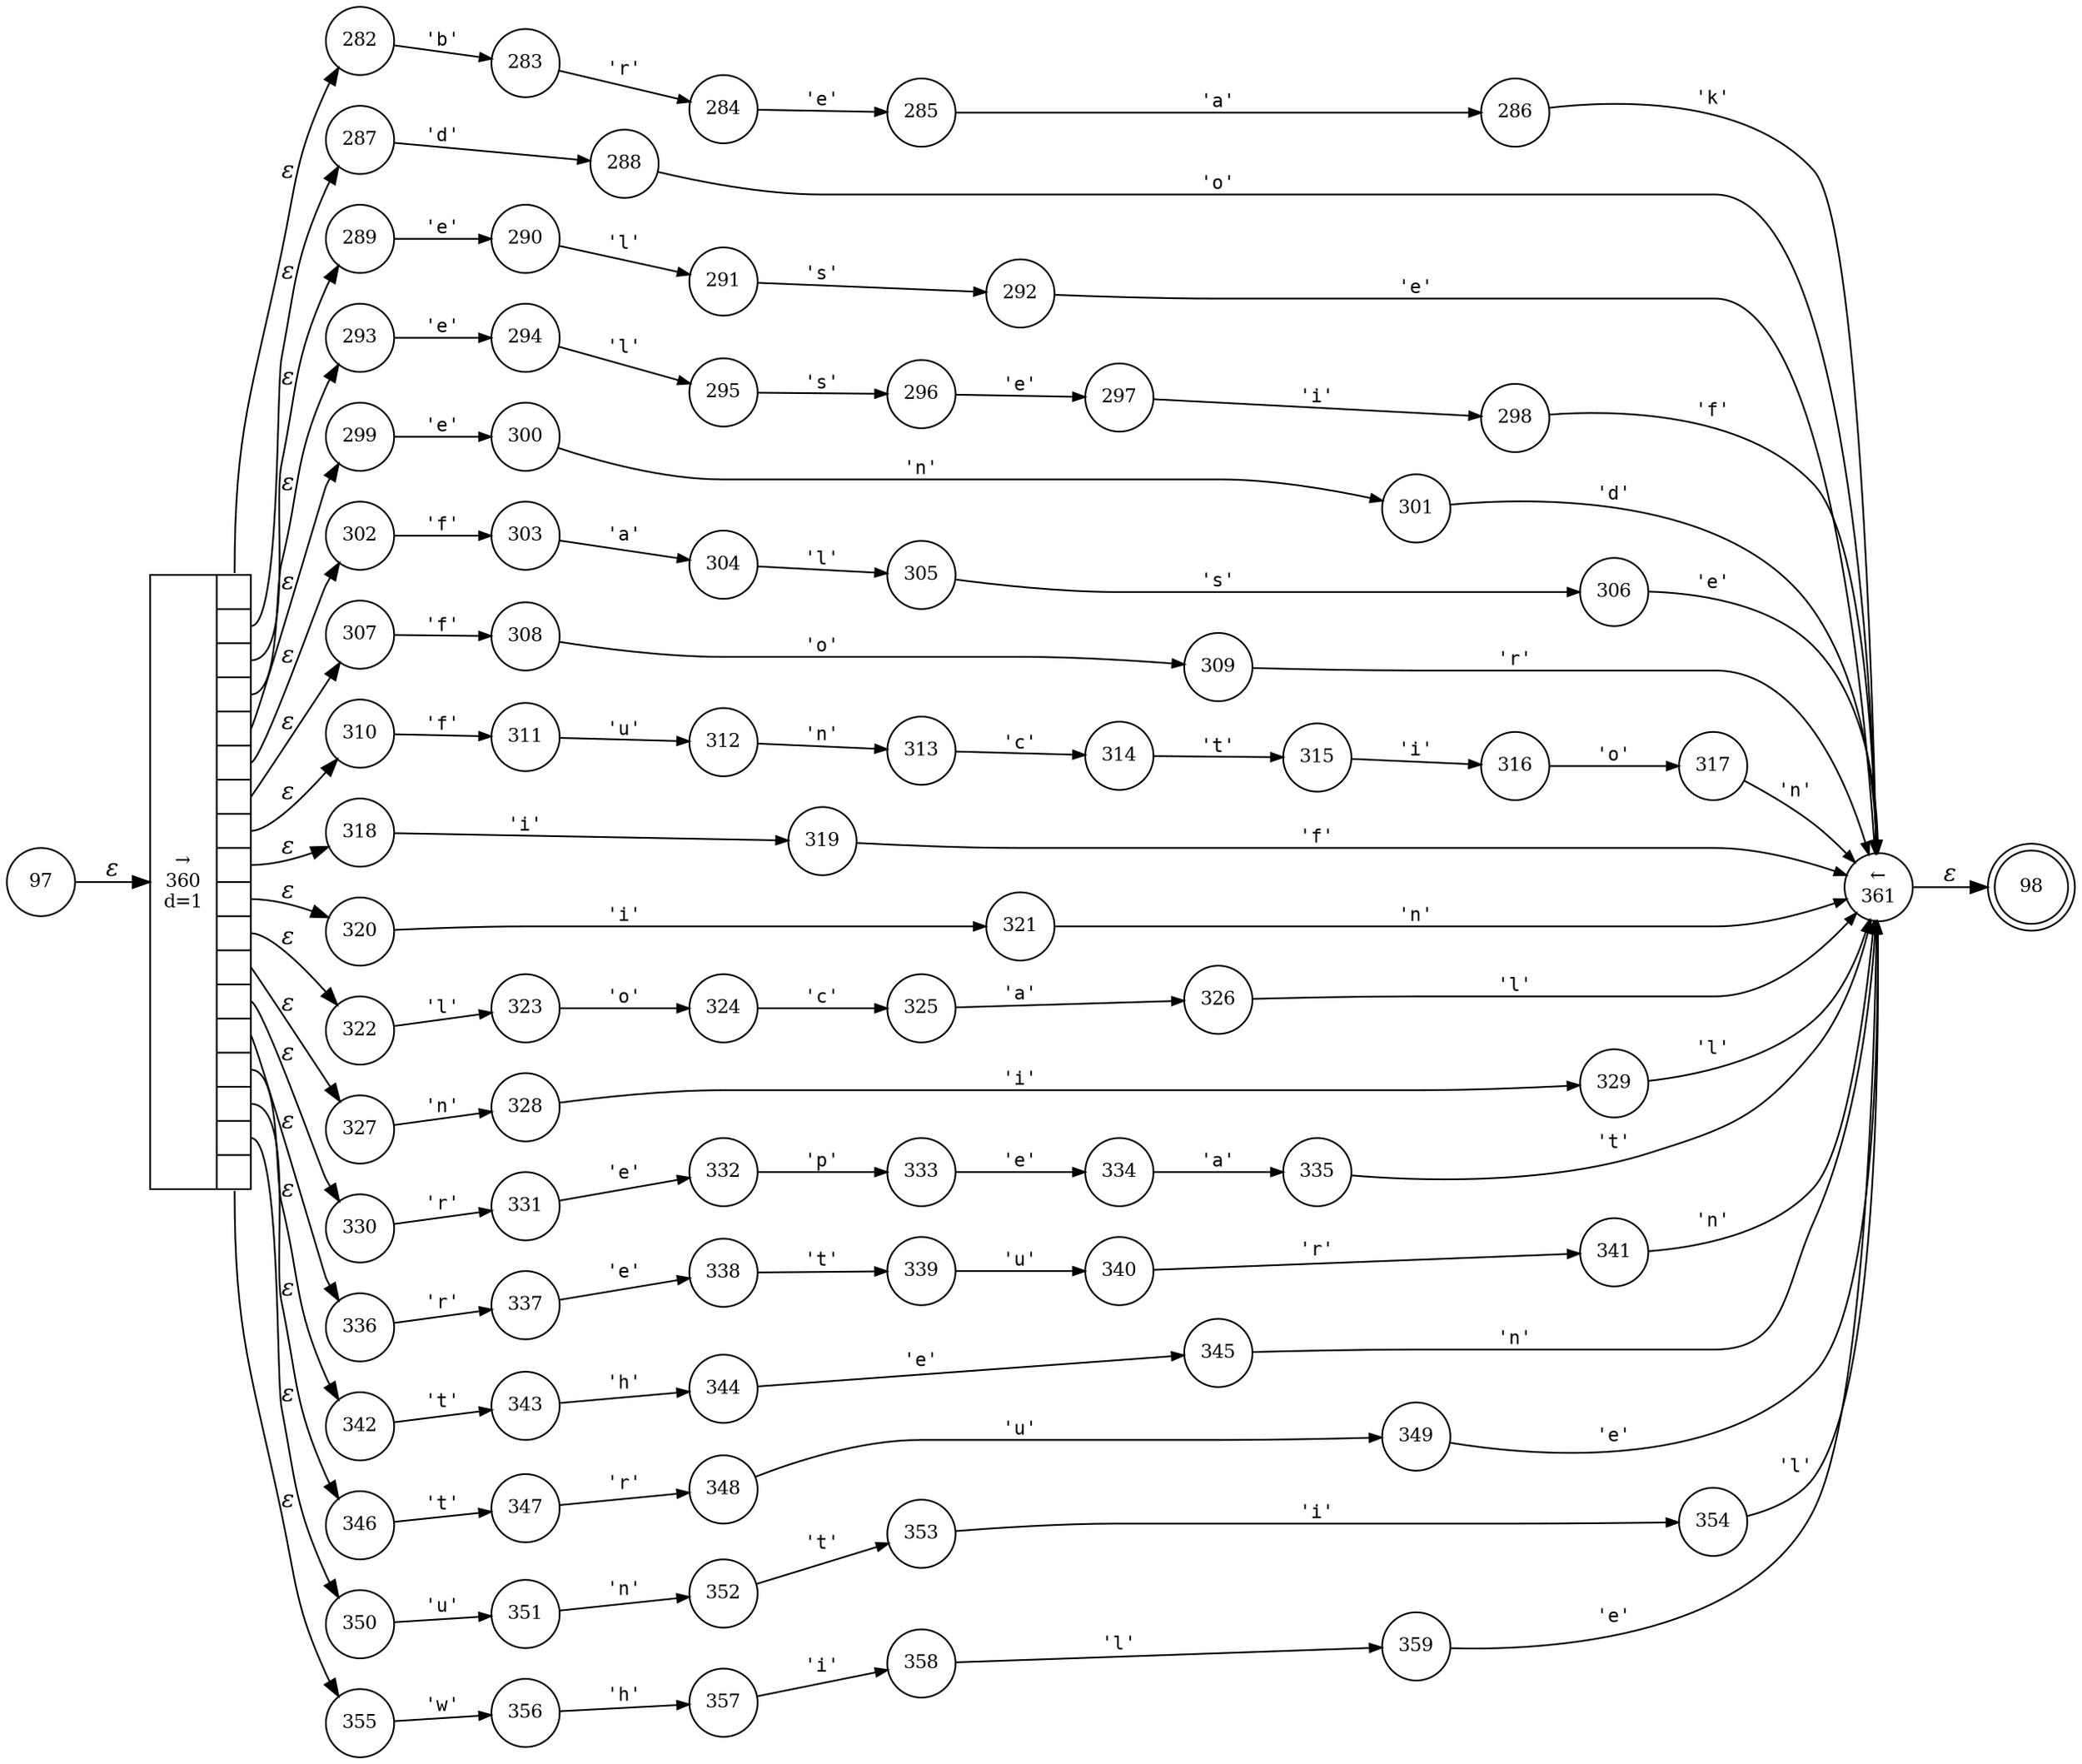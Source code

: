 digraph ATN {
rankdir=LR;
s98[fontsize=11, label="98", shape=doublecircle, fixedsize=true, width=.6];
s283[fontsize=11,label="283", shape=circle, fixedsize=true, width=.55, peripheries=1];
s282[fontsize=11,label="282", shape=circle, fixedsize=true, width=.55, peripheries=1];
s287[fontsize=11,label="287", shape=circle, fixedsize=true, width=.55, peripheries=1];
s286[fontsize=11,label="286", shape=circle, fixedsize=true, width=.55, peripheries=1];
s285[fontsize=11,label="285", shape=circle, fixedsize=true, width=.55, peripheries=1];
s284[fontsize=11,label="284", shape=circle, fixedsize=true, width=.55, peripheries=1];
s305[fontsize=11,label="305", shape=circle, fixedsize=true, width=.55, peripheries=1];
s304[fontsize=11,label="304", shape=circle, fixedsize=true, width=.55, peripheries=1];
s307[fontsize=11,label="307", shape=circle, fixedsize=true, width=.55, peripheries=1];
s306[fontsize=11,label="306", shape=circle, fixedsize=true, width=.55, peripheries=1];
s309[fontsize=11,label="309", shape=circle, fixedsize=true, width=.55, peripheries=1];
s308[fontsize=11,label="308", shape=circle, fixedsize=true, width=.55, peripheries=1];
s311[fontsize=11,label="311", shape=circle, fixedsize=true, width=.55, peripheries=1];
s310[fontsize=11,label="310", shape=circle, fixedsize=true, width=.55, peripheries=1];
s313[fontsize=11,label="313", shape=circle, fixedsize=true, width=.55, peripheries=1];
s312[fontsize=11,label="312", shape=circle, fixedsize=true, width=.55, peripheries=1];
s315[fontsize=11,label="315", shape=circle, fixedsize=true, width=.55, peripheries=1];
s314[fontsize=11,label="314", shape=circle, fixedsize=true, width=.55, peripheries=1];
s317[fontsize=11,label="317", shape=circle, fixedsize=true, width=.55, peripheries=1];
s316[fontsize=11,label="316", shape=circle, fixedsize=true, width=.55, peripheries=1];
s319[fontsize=11,label="319", shape=circle, fixedsize=true, width=.55, peripheries=1];
s318[fontsize=11,label="318", shape=circle, fixedsize=true, width=.55, peripheries=1];
s288[fontsize=11,label="288", shape=circle, fixedsize=true, width=.55, peripheries=1];
s289[fontsize=11,label="289", shape=circle, fixedsize=true, width=.55, peripheries=1];
s290[fontsize=11,label="290", shape=circle, fixedsize=true, width=.55, peripheries=1];
s291[fontsize=11,label="291", shape=circle, fixedsize=true, width=.55, peripheries=1];
s292[fontsize=11,label="292", shape=circle, fixedsize=true, width=.55, peripheries=1];
s293[fontsize=11,label="293", shape=circle, fixedsize=true, width=.55, peripheries=1];
s294[fontsize=11,label="294", shape=circle, fixedsize=true, width=.55, peripheries=1];
s295[fontsize=11,label="295", shape=circle, fixedsize=true, width=.55, peripheries=1];
s296[fontsize=11,label="296", shape=circle, fixedsize=true, width=.55, peripheries=1];
s297[fontsize=11,label="297", shape=circle, fixedsize=true, width=.55, peripheries=1];
s298[fontsize=11,label="298", shape=circle, fixedsize=true, width=.55, peripheries=1];
s299[fontsize=11,label="299", shape=circle, fixedsize=true, width=.55, peripheries=1];
s300[fontsize=11,label="300", shape=circle, fixedsize=true, width=.55, peripheries=1];
s301[fontsize=11,label="301", shape=circle, fixedsize=true, width=.55, peripheries=1];
s302[fontsize=11,label="302", shape=circle, fixedsize=true, width=.55, peripheries=1];
s303[fontsize=11,label="303", shape=circle, fixedsize=true, width=.55, peripheries=1];
s343[fontsize=11,label="343", shape=circle, fixedsize=true, width=.55, peripheries=1];
s342[fontsize=11,label="342", shape=circle, fixedsize=true, width=.55, peripheries=1];
s341[fontsize=11,label="341", shape=circle, fixedsize=true, width=.55, peripheries=1];
s340[fontsize=11,label="340", shape=circle, fixedsize=true, width=.55, peripheries=1];
s339[fontsize=11,label="339", shape=circle, fixedsize=true, width=.55, peripheries=1];
s338[fontsize=11,label="338", shape=circle, fixedsize=true, width=.55, peripheries=1];
s337[fontsize=11,label="337", shape=circle, fixedsize=true, width=.55, peripheries=1];
s336[fontsize=11,label="336", shape=circle, fixedsize=true, width=.55, peripheries=1];
s351[fontsize=11,label="351", shape=circle, fixedsize=true, width=.55, peripheries=1];
s350[fontsize=11,label="350", shape=circle, fixedsize=true, width=.55, peripheries=1];
s349[fontsize=11,label="349", shape=circle, fixedsize=true, width=.55, peripheries=1];
s348[fontsize=11,label="348", shape=circle, fixedsize=true, width=.55, peripheries=1];
s347[fontsize=11,label="347", shape=circle, fixedsize=true, width=.55, peripheries=1];
s346[fontsize=11,label="346", shape=circle, fixedsize=true, width=.55, peripheries=1];
s345[fontsize=11,label="345", shape=circle, fixedsize=true, width=.55, peripheries=1];
s344[fontsize=11,label="344", shape=circle, fixedsize=true, width=.55, peripheries=1];
s326[fontsize=11,label="326", shape=circle, fixedsize=true, width=.55, peripheries=1];
s327[fontsize=11,label="327", shape=circle, fixedsize=true, width=.55, peripheries=1];
s324[fontsize=11,label="324", shape=circle, fixedsize=true, width=.55, peripheries=1];
s325[fontsize=11,label="325", shape=circle, fixedsize=true, width=.55, peripheries=1];
s322[fontsize=11,label="322", shape=circle, fixedsize=true, width=.55, peripheries=1];
s323[fontsize=11,label="323", shape=circle, fixedsize=true, width=.55, peripheries=1];
s320[fontsize=11,label="320", shape=circle, fixedsize=true, width=.55, peripheries=1];
s321[fontsize=11,label="321", shape=circle, fixedsize=true, width=.55, peripheries=1];
s334[fontsize=11,label="334", shape=circle, fixedsize=true, width=.55, peripheries=1];
s335[fontsize=11,label="335", shape=circle, fixedsize=true, width=.55, peripheries=1];
s332[fontsize=11,label="332", shape=circle, fixedsize=true, width=.55, peripheries=1];
s333[fontsize=11,label="333", shape=circle, fixedsize=true, width=.55, peripheries=1];
s330[fontsize=11,label="330", shape=circle, fixedsize=true, width=.55, peripheries=1];
s331[fontsize=11,label="331", shape=circle, fixedsize=true, width=.55, peripheries=1];
s328[fontsize=11,label="328", shape=circle, fixedsize=true, width=.55, peripheries=1];
s329[fontsize=11,label="329", shape=circle, fixedsize=true, width=.55, peripheries=1];
s97[fontsize=11,label="97", shape=circle, fixedsize=true, width=.55, peripheries=1];
s356[fontsize=11,label="356", shape=circle, fixedsize=true, width=.55, peripheries=1];
s357[fontsize=11,label="357", shape=circle, fixedsize=true, width=.55, peripheries=1];
s358[fontsize=11,label="358", shape=circle, fixedsize=true, width=.55, peripheries=1];
s359[fontsize=11,label="359", shape=circle, fixedsize=true, width=.55, peripheries=1];
s352[fontsize=11,label="352", shape=circle, fixedsize=true, width=.55, peripheries=1];
s353[fontsize=11,label="353", shape=circle, fixedsize=true, width=.55, peripheries=1];
s354[fontsize=11,label="354", shape=circle, fixedsize=true, width=.55, peripheries=1];
s355[fontsize=11,label="355", shape=circle, fixedsize=true, width=.55, peripheries=1];
s360[fontsize=11,label="{&rarr;\n360\nd=1|{<p0>|<p1>|<p2>|<p3>|<p4>|<p5>|<p6>|<p7>|<p8>|<p9>|<p10>|<p11>|<p12>|<p13>|<p14>|<p15>|<p16>|<p17>}}", shape=record, fixedsize=false, peripheries=1];
s361[fontsize=11,label="&larr;\n361", shape=circle, fixedsize=true, width=.55, peripheries=1];
s97 -> s360 [fontname="Times-Italic", label="&epsilon;"];
s360:p0 -> s282 [fontname="Times-Italic", label="&epsilon;"];
s360:p1 -> s287 [fontname="Times-Italic", label="&epsilon;"];
s360:p2 -> s289 [fontname="Times-Italic", label="&epsilon;"];
s360:p3 -> s293 [fontname="Times-Italic", label="&epsilon;"];
s360:p4 -> s299 [fontname="Times-Italic", label="&epsilon;"];
s360:p5 -> s302 [fontname="Times-Italic", label="&epsilon;"];
s360:p6 -> s307 [fontname="Times-Italic", label="&epsilon;"];
s360:p7 -> s310 [fontname="Times-Italic", label="&epsilon;"];
s360:p8 -> s318 [fontname="Times-Italic", label="&epsilon;"];
s360:p9 -> s320 [fontname="Times-Italic", label="&epsilon;"];
s360:p10 -> s322 [fontname="Times-Italic", label="&epsilon;"];
s360:p11 -> s327 [fontname="Times-Italic", label="&epsilon;"];
s360:p12 -> s330 [fontname="Times-Italic", label="&epsilon;"];
s360:p13 -> s336 [fontname="Times-Italic", label="&epsilon;"];
s360:p14 -> s342 [fontname="Times-Italic", label="&epsilon;"];
s360:p15 -> s346 [fontname="Times-Italic", label="&epsilon;"];
s360:p16 -> s350 [fontname="Times-Italic", label="&epsilon;"];
s360:p17 -> s355 [fontname="Times-Italic", label="&epsilon;"];
s282 -> s283 [fontsize=11, fontname="Courier", arrowsize=.7, label = "'b'", arrowhead = normal];
s287 -> s288 [fontsize=11, fontname="Courier", arrowsize=.7, label = "'d'", arrowhead = normal];
s289 -> s290 [fontsize=11, fontname="Courier", arrowsize=.7, label = "'e'", arrowhead = normal];
s293 -> s294 [fontsize=11, fontname="Courier", arrowsize=.7, label = "'e'", arrowhead = normal];
s299 -> s300 [fontsize=11, fontname="Courier", arrowsize=.7, label = "'e'", arrowhead = normal];
s302 -> s303 [fontsize=11, fontname="Courier", arrowsize=.7, label = "'f'", arrowhead = normal];
s307 -> s308 [fontsize=11, fontname="Courier", arrowsize=.7, label = "'f'", arrowhead = normal];
s310 -> s311 [fontsize=11, fontname="Courier", arrowsize=.7, label = "'f'", arrowhead = normal];
s318 -> s319 [fontsize=11, fontname="Courier", arrowsize=.7, label = "'i'", arrowhead = normal];
s320 -> s321 [fontsize=11, fontname="Courier", arrowsize=.7, label = "'i'", arrowhead = normal];
s322 -> s323 [fontsize=11, fontname="Courier", arrowsize=.7, label = "'l'", arrowhead = normal];
s327 -> s328 [fontsize=11, fontname="Courier", arrowsize=.7, label = "'n'", arrowhead = normal];
s330 -> s331 [fontsize=11, fontname="Courier", arrowsize=.7, label = "'r'", arrowhead = normal];
s336 -> s337 [fontsize=11, fontname="Courier", arrowsize=.7, label = "'r'", arrowhead = normal];
s342 -> s343 [fontsize=11, fontname="Courier", arrowsize=.7, label = "'t'", arrowhead = normal];
s346 -> s347 [fontsize=11, fontname="Courier", arrowsize=.7, label = "'t'", arrowhead = normal];
s350 -> s351 [fontsize=11, fontname="Courier", arrowsize=.7, label = "'u'", arrowhead = normal];
s355 -> s356 [fontsize=11, fontname="Courier", arrowsize=.7, label = "'w'", arrowhead = normal];
s283 -> s284 [fontsize=11, fontname="Courier", arrowsize=.7, label = "'r'", arrowhead = normal];
s288 -> s361 [fontsize=11, fontname="Courier", arrowsize=.7, label = "'o'", arrowhead = normal];
s290 -> s291 [fontsize=11, fontname="Courier", arrowsize=.7, label = "'l'", arrowhead = normal];
s294 -> s295 [fontsize=11, fontname="Courier", arrowsize=.7, label = "'l'", arrowhead = normal];
s300 -> s301 [fontsize=11, fontname="Courier", arrowsize=.7, label = "'n'", arrowhead = normal];
s303 -> s304 [fontsize=11, fontname="Courier", arrowsize=.7, label = "'a'", arrowhead = normal];
s308 -> s309 [fontsize=11, fontname="Courier", arrowsize=.7, label = "'o'", arrowhead = normal];
s311 -> s312 [fontsize=11, fontname="Courier", arrowsize=.7, label = "'u'", arrowhead = normal];
s319 -> s361 [fontsize=11, fontname="Courier", arrowsize=.7, label = "'f'", arrowhead = normal];
s321 -> s361 [fontsize=11, fontname="Courier", arrowsize=.7, label = "'n'", arrowhead = normal];
s323 -> s324 [fontsize=11, fontname="Courier", arrowsize=.7, label = "'o'", arrowhead = normal];
s328 -> s329 [fontsize=11, fontname="Courier", arrowsize=.7, label = "'i'", arrowhead = normal];
s331 -> s332 [fontsize=11, fontname="Courier", arrowsize=.7, label = "'e'", arrowhead = normal];
s337 -> s338 [fontsize=11, fontname="Courier", arrowsize=.7, label = "'e'", arrowhead = normal];
s343 -> s344 [fontsize=11, fontname="Courier", arrowsize=.7, label = "'h'", arrowhead = normal];
s347 -> s348 [fontsize=11, fontname="Courier", arrowsize=.7, label = "'r'", arrowhead = normal];
s351 -> s352 [fontsize=11, fontname="Courier", arrowsize=.7, label = "'n'", arrowhead = normal];
s356 -> s357 [fontsize=11, fontname="Courier", arrowsize=.7, label = "'h'", arrowhead = normal];
s284 -> s285 [fontsize=11, fontname="Courier", arrowsize=.7, label = "'e'", arrowhead = normal];
s361 -> s98 [fontname="Times-Italic", label="&epsilon;"];
s291 -> s292 [fontsize=11, fontname="Courier", arrowsize=.7, label = "'s'", arrowhead = normal];
s295 -> s296 [fontsize=11, fontname="Courier", arrowsize=.7, label = "'s'", arrowhead = normal];
s301 -> s361 [fontsize=11, fontname="Courier", arrowsize=.7, label = "'d'", arrowhead = normal];
s304 -> s305 [fontsize=11, fontname="Courier", arrowsize=.7, label = "'l'", arrowhead = normal];
s309 -> s361 [fontsize=11, fontname="Courier", arrowsize=.7, label = "'r'", arrowhead = normal];
s312 -> s313 [fontsize=11, fontname="Courier", arrowsize=.7, label = "'n'", arrowhead = normal];
s324 -> s325 [fontsize=11, fontname="Courier", arrowsize=.7, label = "'c'", arrowhead = normal];
s329 -> s361 [fontsize=11, fontname="Courier", arrowsize=.7, label = "'l'", arrowhead = normal];
s332 -> s333 [fontsize=11, fontname="Courier", arrowsize=.7, label = "'p'", arrowhead = normal];
s338 -> s339 [fontsize=11, fontname="Courier", arrowsize=.7, label = "'t'", arrowhead = normal];
s344 -> s345 [fontsize=11, fontname="Courier", arrowsize=.7, label = "'e'", arrowhead = normal];
s348 -> s349 [fontsize=11, fontname="Courier", arrowsize=.7, label = "'u'", arrowhead = normal];
s352 -> s353 [fontsize=11, fontname="Courier", arrowsize=.7, label = "'t'", arrowhead = normal];
s357 -> s358 [fontsize=11, fontname="Courier", arrowsize=.7, label = "'i'", arrowhead = normal];
s285 -> s286 [fontsize=11, fontname="Courier", arrowsize=.7, label = "'a'", arrowhead = normal];
s292 -> s361 [fontsize=11, fontname="Courier", arrowsize=.7, label = "'e'", arrowhead = normal];
s296 -> s297 [fontsize=11, fontname="Courier", arrowsize=.7, label = "'e'", arrowhead = normal];
s305 -> s306 [fontsize=11, fontname="Courier", arrowsize=.7, label = "'s'", arrowhead = normal];
s313 -> s314 [fontsize=11, fontname="Courier", arrowsize=.7, label = "'c'", arrowhead = normal];
s325 -> s326 [fontsize=11, fontname="Courier", arrowsize=.7, label = "'a'", arrowhead = normal];
s333 -> s334 [fontsize=11, fontname="Courier", arrowsize=.7, label = "'e'", arrowhead = normal];
s339 -> s340 [fontsize=11, fontname="Courier", arrowsize=.7, label = "'u'", arrowhead = normal];
s345 -> s361 [fontsize=11, fontname="Courier", arrowsize=.7, label = "'n'", arrowhead = normal];
s349 -> s361 [fontsize=11, fontname="Courier", arrowsize=.7, label = "'e'", arrowhead = normal];
s353 -> s354 [fontsize=11, fontname="Courier", arrowsize=.7, label = "'i'", arrowhead = normal];
s358 -> s359 [fontsize=11, fontname="Courier", arrowsize=.7, label = "'l'", arrowhead = normal];
s286 -> s361 [fontsize=11, fontname="Courier", arrowsize=.7, label = "'k'", arrowhead = normal];
s297 -> s298 [fontsize=11, fontname="Courier", arrowsize=.7, label = "'i'", arrowhead = normal];
s306 -> s361 [fontsize=11, fontname="Courier", arrowsize=.7, label = "'e'", arrowhead = normal];
s314 -> s315 [fontsize=11, fontname="Courier", arrowsize=.7, label = "'t'", arrowhead = normal];
s326 -> s361 [fontsize=11, fontname="Courier", arrowsize=.7, label = "'l'", arrowhead = normal];
s334 -> s335 [fontsize=11, fontname="Courier", arrowsize=.7, label = "'a'", arrowhead = normal];
s340 -> s341 [fontsize=11, fontname="Courier", arrowsize=.7, label = "'r'", arrowhead = normal];
s354 -> s361 [fontsize=11, fontname="Courier", arrowsize=.7, label = "'l'", arrowhead = normal];
s359 -> s361 [fontsize=11, fontname="Courier", arrowsize=.7, label = "'e'", arrowhead = normal];
s298 -> s361 [fontsize=11, fontname="Courier", arrowsize=.7, label = "'f'", arrowhead = normal];
s315 -> s316 [fontsize=11, fontname="Courier", arrowsize=.7, label = "'i'", arrowhead = normal];
s335 -> s361 [fontsize=11, fontname="Courier", arrowsize=.7, label = "'t'", arrowhead = normal];
s341 -> s361 [fontsize=11, fontname="Courier", arrowsize=.7, label = "'n'", arrowhead = normal];
s316 -> s317 [fontsize=11, fontname="Courier", arrowsize=.7, label = "'o'", arrowhead = normal];
s317 -> s361 [fontsize=11, fontname="Courier", arrowsize=.7, label = "'n'", arrowhead = normal];
}